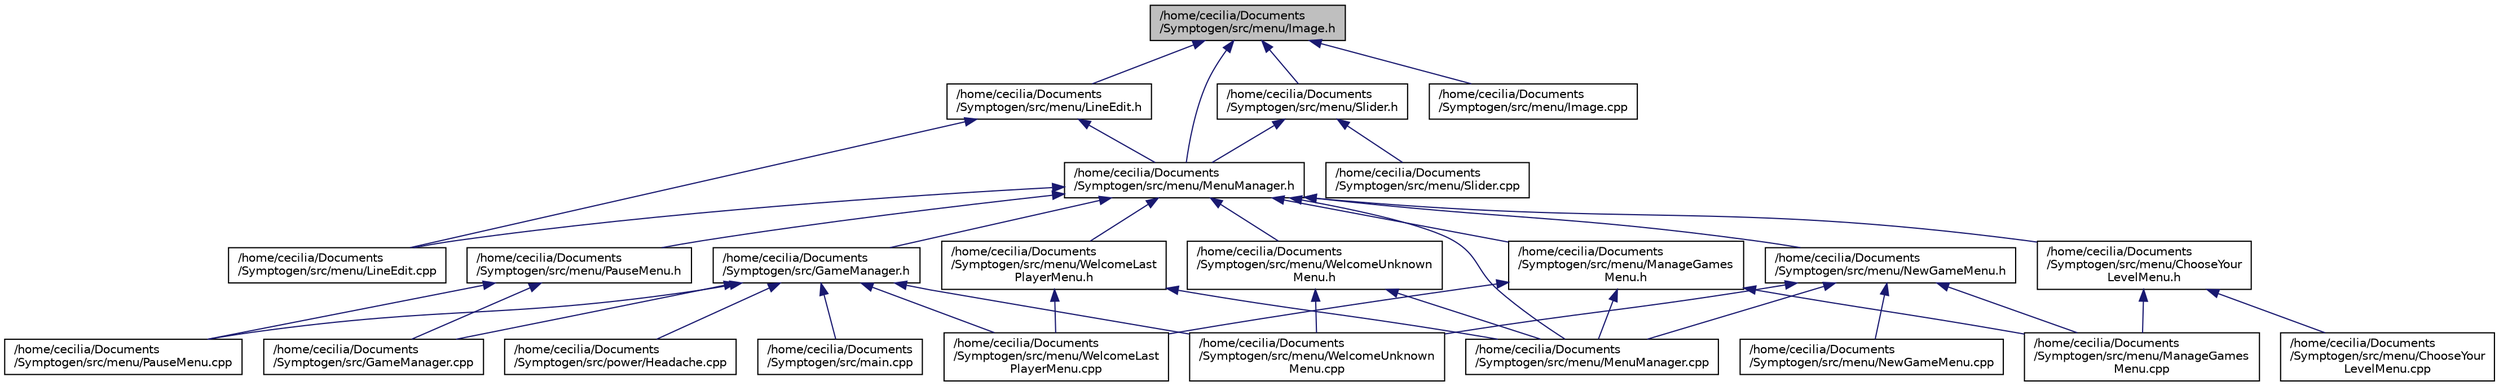 digraph "/home/cecilia/Documents/Symptogen/src/menu/Image.h"
{
  edge [fontname="Helvetica",fontsize="10",labelfontname="Helvetica",labelfontsize="10"];
  node [fontname="Helvetica",fontsize="10",shape=record];
  Node1 [label="/home/cecilia/Documents\l/Symptogen/src/menu/Image.h",height=0.2,width=0.4,color="black", fillcolor="grey75", style="filled" fontcolor="black"];
  Node1 -> Node2 [dir="back",color="midnightblue",fontsize="10",style="solid",fontname="Helvetica"];
  Node2 [label="/home/cecilia/Documents\l/Symptogen/src/menu/MenuManager.h",height=0.2,width=0.4,color="black", fillcolor="white", style="filled",URL="$_menu_manager_8h.html"];
  Node2 -> Node3 [dir="back",color="midnightblue",fontsize="10",style="solid",fontname="Helvetica"];
  Node3 [label="/home/cecilia/Documents\l/Symptogen/src/GameManager.h",height=0.2,width=0.4,color="black", fillcolor="white", style="filled",URL="$_game_manager_8h.html"];
  Node3 -> Node4 [dir="back",color="midnightblue",fontsize="10",style="solid",fontname="Helvetica"];
  Node4 [label="/home/cecilia/Documents\l/Symptogen/src/GameManager.cpp",height=0.2,width=0.4,color="black", fillcolor="white", style="filled",URL="$_game_manager_8cpp.html"];
  Node3 -> Node5 [dir="back",color="midnightblue",fontsize="10",style="solid",fontname="Helvetica"];
  Node5 [label="/home/cecilia/Documents\l/Symptogen/src/main.cpp",height=0.2,width=0.4,color="black", fillcolor="white", style="filled",URL="$main_8cpp.html"];
  Node3 -> Node6 [dir="back",color="midnightblue",fontsize="10",style="solid",fontname="Helvetica"];
  Node6 [label="/home/cecilia/Documents\l/Symptogen/src/menu/PauseMenu.cpp",height=0.2,width=0.4,color="black", fillcolor="white", style="filled",URL="$_pause_menu_8cpp.html"];
  Node3 -> Node7 [dir="back",color="midnightblue",fontsize="10",style="solid",fontname="Helvetica"];
  Node7 [label="/home/cecilia/Documents\l/Symptogen/src/menu/WelcomeLast\lPlayerMenu.cpp",height=0.2,width=0.4,color="black", fillcolor="white", style="filled",URL="$_welcome_last_player_menu_8cpp.html"];
  Node3 -> Node8 [dir="back",color="midnightblue",fontsize="10",style="solid",fontname="Helvetica"];
  Node8 [label="/home/cecilia/Documents\l/Symptogen/src/menu/WelcomeUnknown\lMenu.cpp",height=0.2,width=0.4,color="black", fillcolor="white", style="filled",URL="$_welcome_unknown_menu_8cpp.html"];
  Node3 -> Node9 [dir="back",color="midnightblue",fontsize="10",style="solid",fontname="Helvetica"];
  Node9 [label="/home/cecilia/Documents\l/Symptogen/src/power/Headache.cpp",height=0.2,width=0.4,color="black", fillcolor="white", style="filled",URL="$_headache_8cpp.html"];
  Node2 -> Node10 [dir="back",color="midnightblue",fontsize="10",style="solid",fontname="Helvetica"];
  Node10 [label="/home/cecilia/Documents\l/Symptogen/src/menu/PauseMenu.h",height=0.2,width=0.4,color="black", fillcolor="white", style="filled",URL="$_pause_menu_8h.html"];
  Node10 -> Node4 [dir="back",color="midnightblue",fontsize="10",style="solid",fontname="Helvetica"];
  Node10 -> Node6 [dir="back",color="midnightblue",fontsize="10",style="solid",fontname="Helvetica"];
  Node2 -> Node11 [dir="back",color="midnightblue",fontsize="10",style="solid",fontname="Helvetica"];
  Node11 [label="/home/cecilia/Documents\l/Symptogen/src/menu/ChooseYour\lLevelMenu.h",height=0.2,width=0.4,color="black", fillcolor="white", style="filled",URL="$_choose_your_level_menu_8h.html"];
  Node11 -> Node12 [dir="back",color="midnightblue",fontsize="10",style="solid",fontname="Helvetica"];
  Node12 [label="/home/cecilia/Documents\l/Symptogen/src/menu/ChooseYour\lLevelMenu.cpp",height=0.2,width=0.4,color="black", fillcolor="white", style="filled",URL="$_choose_your_level_menu_8cpp.html"];
  Node11 -> Node13 [dir="back",color="midnightblue",fontsize="10",style="solid",fontname="Helvetica"];
  Node13 [label="/home/cecilia/Documents\l/Symptogen/src/menu/ManageGames\lMenu.cpp",height=0.2,width=0.4,color="black", fillcolor="white", style="filled",URL="$_manage_games_menu_8cpp.html"];
  Node2 -> Node14 [dir="back",color="midnightblue",fontsize="10",style="solid",fontname="Helvetica"];
  Node14 [label="/home/cecilia/Documents\l/Symptogen/src/menu/LineEdit.cpp",height=0.2,width=0.4,color="black", fillcolor="white", style="filled",URL="$_line_edit_8cpp.html"];
  Node2 -> Node15 [dir="back",color="midnightblue",fontsize="10",style="solid",fontname="Helvetica"];
  Node15 [label="/home/cecilia/Documents\l/Symptogen/src/menu/ManageGames\lMenu.h",height=0.2,width=0.4,color="black", fillcolor="white", style="filled",URL="$_manage_games_menu_8h.html"];
  Node15 -> Node13 [dir="back",color="midnightblue",fontsize="10",style="solid",fontname="Helvetica"];
  Node15 -> Node16 [dir="back",color="midnightblue",fontsize="10",style="solid",fontname="Helvetica"];
  Node16 [label="/home/cecilia/Documents\l/Symptogen/src/menu/MenuManager.cpp",height=0.2,width=0.4,color="black", fillcolor="white", style="filled",URL="$_menu_manager_8cpp.html"];
  Node15 -> Node7 [dir="back",color="midnightblue",fontsize="10",style="solid",fontname="Helvetica"];
  Node2 -> Node17 [dir="back",color="midnightblue",fontsize="10",style="solid",fontname="Helvetica"];
  Node17 [label="/home/cecilia/Documents\l/Symptogen/src/menu/NewGameMenu.h",height=0.2,width=0.4,color="black", fillcolor="white", style="filled",URL="$_new_game_menu_8h.html"];
  Node17 -> Node13 [dir="back",color="midnightblue",fontsize="10",style="solid",fontname="Helvetica"];
  Node17 -> Node16 [dir="back",color="midnightblue",fontsize="10",style="solid",fontname="Helvetica"];
  Node17 -> Node18 [dir="back",color="midnightblue",fontsize="10",style="solid",fontname="Helvetica"];
  Node18 [label="/home/cecilia/Documents\l/Symptogen/src/menu/NewGameMenu.cpp",height=0.2,width=0.4,color="black", fillcolor="white", style="filled",URL="$_new_game_menu_8cpp.html"];
  Node17 -> Node8 [dir="back",color="midnightblue",fontsize="10",style="solid",fontname="Helvetica"];
  Node2 -> Node16 [dir="back",color="midnightblue",fontsize="10",style="solid",fontname="Helvetica"];
  Node2 -> Node19 [dir="back",color="midnightblue",fontsize="10",style="solid",fontname="Helvetica"];
  Node19 [label="/home/cecilia/Documents\l/Symptogen/src/menu/WelcomeUnknown\lMenu.h",height=0.2,width=0.4,color="black", fillcolor="white", style="filled",URL="$_welcome_unknown_menu_8h.html"];
  Node19 -> Node16 [dir="back",color="midnightblue",fontsize="10",style="solid",fontname="Helvetica"];
  Node19 -> Node8 [dir="back",color="midnightblue",fontsize="10",style="solid",fontname="Helvetica"];
  Node2 -> Node20 [dir="back",color="midnightblue",fontsize="10",style="solid",fontname="Helvetica"];
  Node20 [label="/home/cecilia/Documents\l/Symptogen/src/menu/WelcomeLast\lPlayerMenu.h",height=0.2,width=0.4,color="black", fillcolor="white", style="filled",URL="$_welcome_last_player_menu_8h.html"];
  Node20 -> Node16 [dir="back",color="midnightblue",fontsize="10",style="solid",fontname="Helvetica"];
  Node20 -> Node7 [dir="back",color="midnightblue",fontsize="10",style="solid",fontname="Helvetica"];
  Node1 -> Node21 [dir="back",color="midnightblue",fontsize="10",style="solid",fontname="Helvetica"];
  Node21 [label="/home/cecilia/Documents\l/Symptogen/src/menu/LineEdit.h",height=0.2,width=0.4,color="black", fillcolor="white", style="filled",URL="$_line_edit_8h.html"];
  Node21 -> Node2 [dir="back",color="midnightblue",fontsize="10",style="solid",fontname="Helvetica"];
  Node21 -> Node14 [dir="back",color="midnightblue",fontsize="10",style="solid",fontname="Helvetica"];
  Node1 -> Node22 [dir="back",color="midnightblue",fontsize="10",style="solid",fontname="Helvetica"];
  Node22 [label="/home/cecilia/Documents\l/Symptogen/src/menu/Slider.h",height=0.2,width=0.4,color="black", fillcolor="white", style="filled",URL="$_slider_8h.html"];
  Node22 -> Node2 [dir="back",color="midnightblue",fontsize="10",style="solid",fontname="Helvetica"];
  Node22 -> Node23 [dir="back",color="midnightblue",fontsize="10",style="solid",fontname="Helvetica"];
  Node23 [label="/home/cecilia/Documents\l/Symptogen/src/menu/Slider.cpp",height=0.2,width=0.4,color="black", fillcolor="white", style="filled",URL="$_slider_8cpp.html"];
  Node1 -> Node24 [dir="back",color="midnightblue",fontsize="10",style="solid",fontname="Helvetica"];
  Node24 [label="/home/cecilia/Documents\l/Symptogen/src/menu/Image.cpp",height=0.2,width=0.4,color="black", fillcolor="white", style="filled",URL="$_image_8cpp.html"];
}
